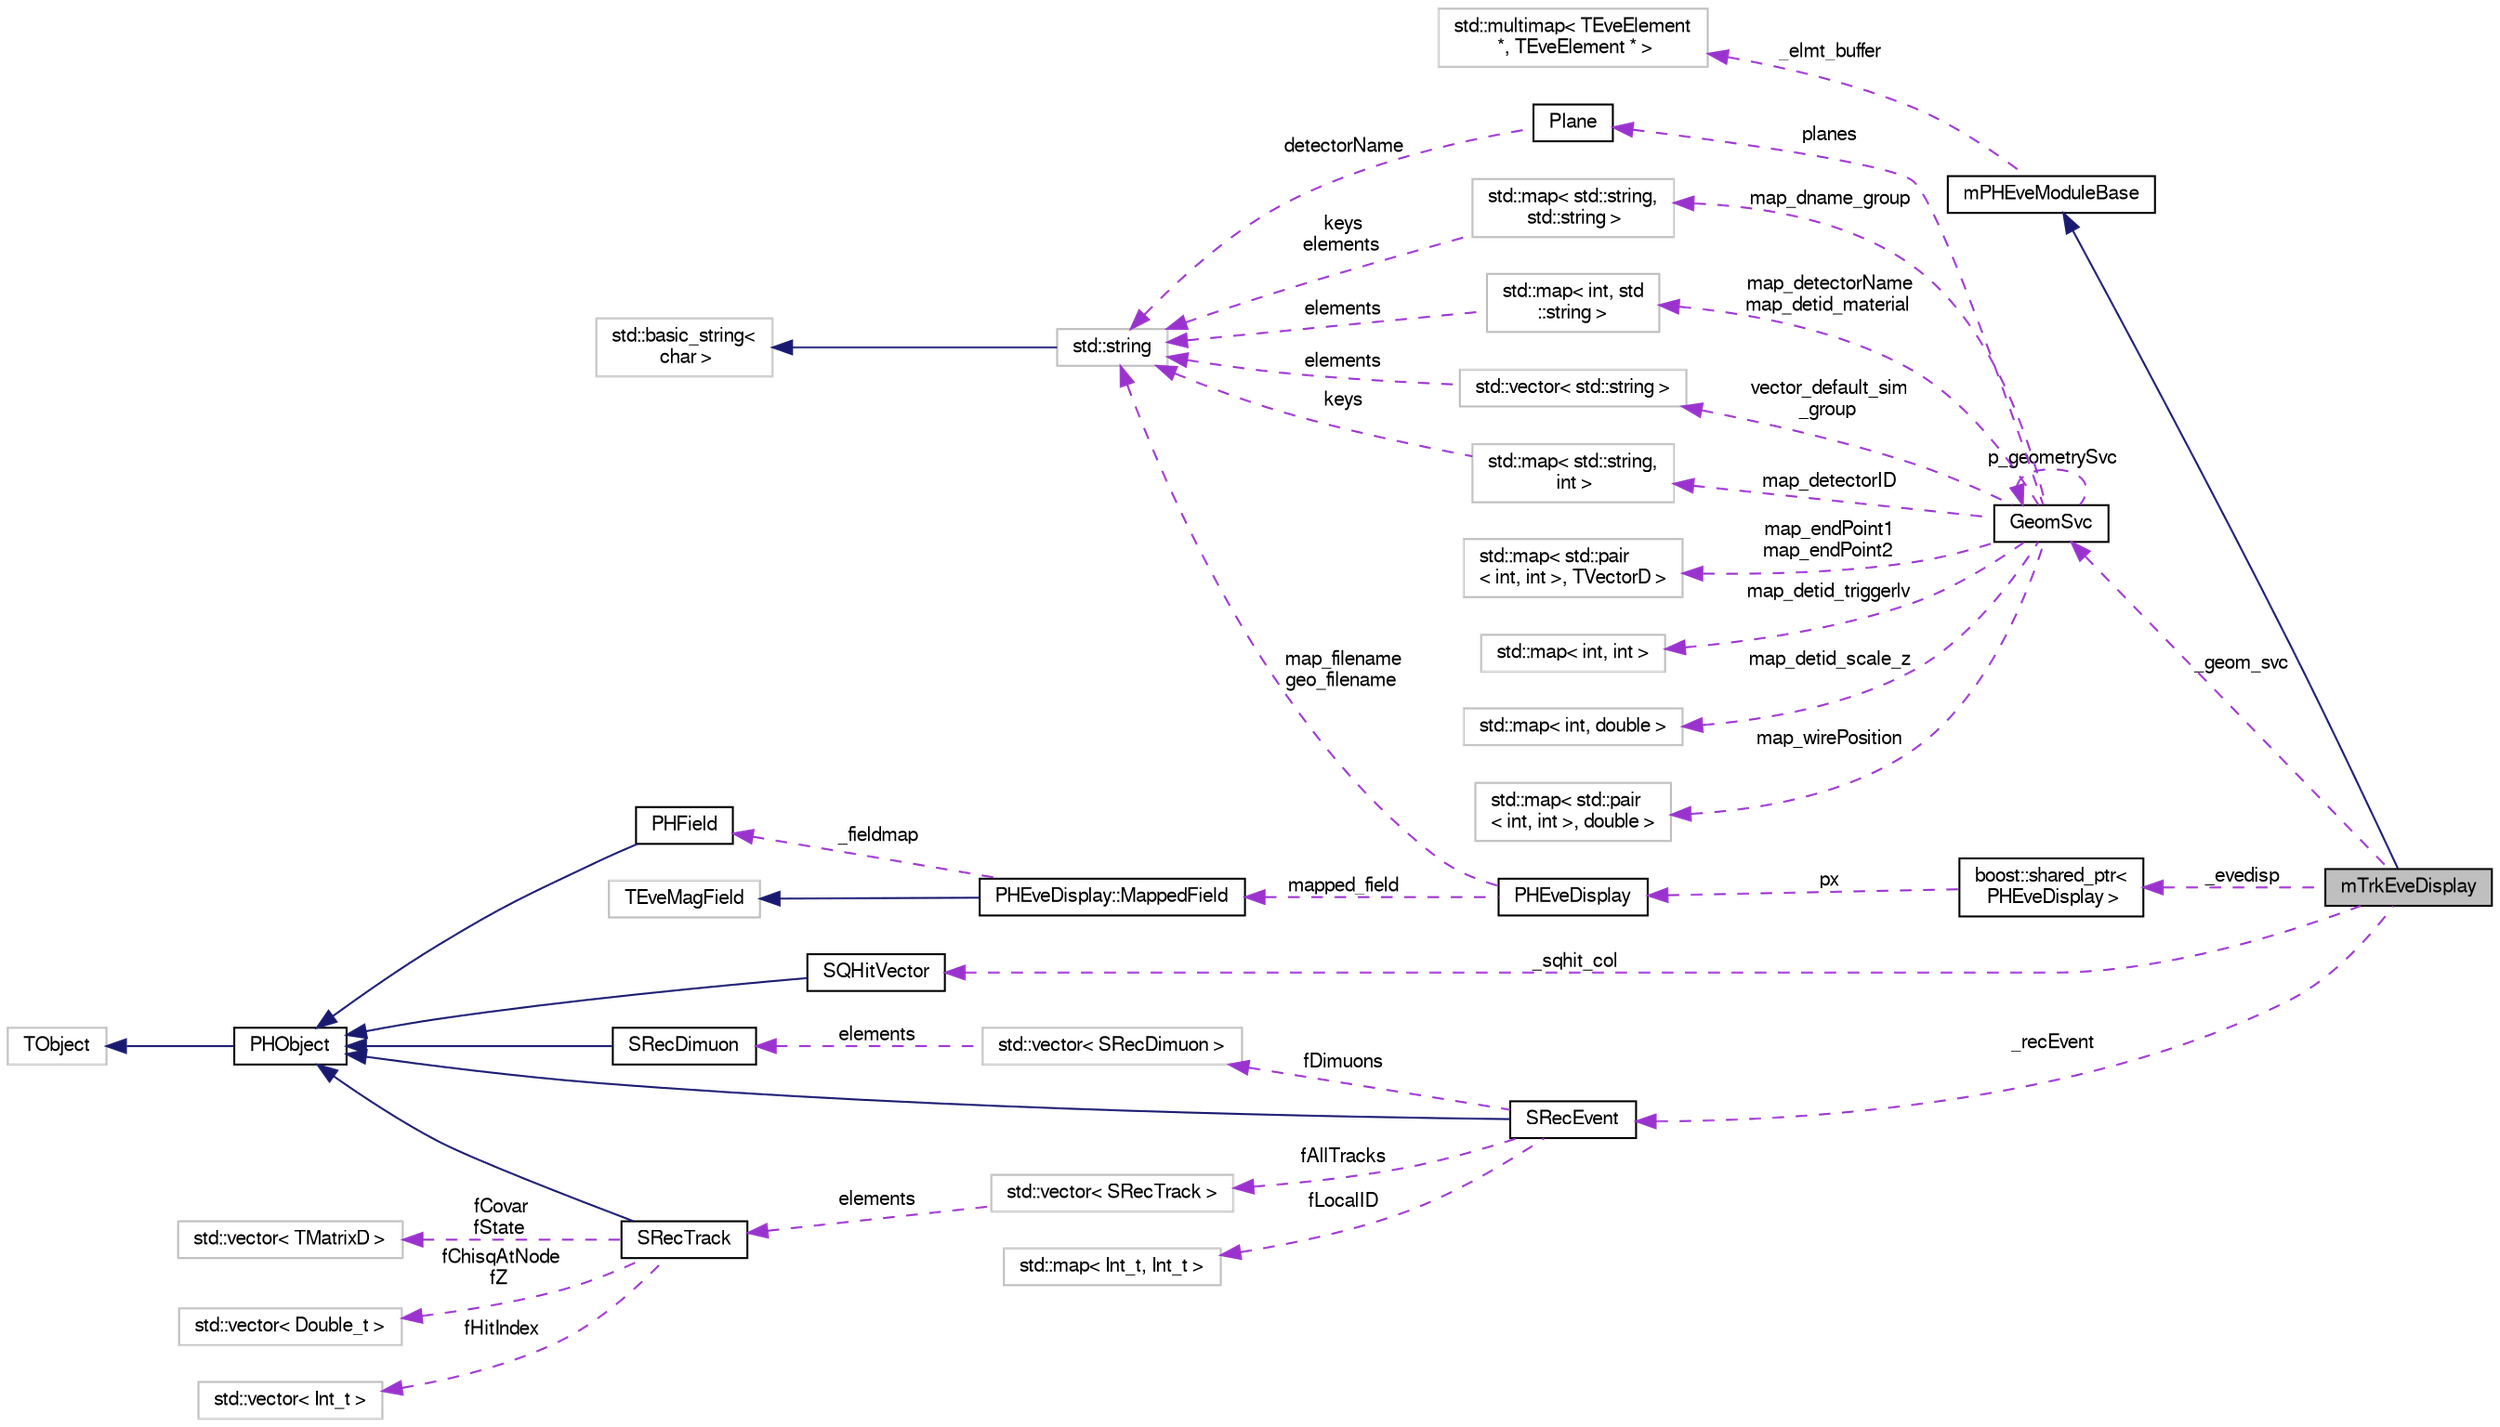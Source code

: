 digraph "mTrkEveDisplay"
{
  bgcolor="transparent";
  edge [fontname="FreeSans",fontsize="10",labelfontname="FreeSans",labelfontsize="10"];
  node [fontname="FreeSans",fontsize="10",shape=record];
  rankdir="LR";
  Node1 [label="mTrkEveDisplay",height=0.2,width=0.4,color="black", fillcolor="grey75", style="filled" fontcolor="black"];
  Node2 -> Node1 [dir="back",color="midnightblue",fontsize="10",style="solid",fontname="FreeSans"];
  Node2 [label="mPHEveModuleBase",height=0.2,width=0.4,color="black",URL="$d0/d41/classmPHEveModuleBase.html"];
  Node3 -> Node2 [dir="back",color="darkorchid3",fontsize="10",style="dashed",label=" _elmt_buffer" ,fontname="FreeSans"];
  Node3 [label="std::multimap\< TEveElement\l *, TEveElement * \>",height=0.2,width=0.4,color="grey75"];
  Node4 -> Node1 [dir="back",color="darkorchid3",fontsize="10",style="dashed",label=" _recEvent" ,fontname="FreeSans"];
  Node4 [label="SRecEvent",height=0.2,width=0.4,color="black",URL="$d5/d2f/classSRecEvent.html"];
  Node5 -> Node4 [dir="back",color="midnightblue",fontsize="10",style="solid",fontname="FreeSans"];
  Node5 [label="PHObject",height=0.2,width=0.4,color="black",URL="$d9/d24/classPHObject.html"];
  Node6 -> Node5 [dir="back",color="midnightblue",fontsize="10",style="solid",fontname="FreeSans"];
  Node6 [label="TObject",height=0.2,width=0.4,color="grey75"];
  Node7 -> Node4 [dir="back",color="darkorchid3",fontsize="10",style="dashed",label=" fAllTracks" ,fontname="FreeSans"];
  Node7 [label="std::vector\< SRecTrack \>",height=0.2,width=0.4,color="grey75"];
  Node8 -> Node7 [dir="back",color="darkorchid3",fontsize="10",style="dashed",label=" elements" ,fontname="FreeSans"];
  Node8 [label="SRecTrack",height=0.2,width=0.4,color="black",URL="$d6/db1/classSRecTrack.html"];
  Node5 -> Node8 [dir="back",color="midnightblue",fontsize="10",style="solid",fontname="FreeSans"];
  Node9 -> Node8 [dir="back",color="darkorchid3",fontsize="10",style="dashed",label=" fChisqAtNode\nfZ" ,fontname="FreeSans"];
  Node9 [label="std::vector\< Double_t \>",height=0.2,width=0.4,color="grey75"];
  Node10 -> Node8 [dir="back",color="darkorchid3",fontsize="10",style="dashed",label=" fHitIndex" ,fontname="FreeSans"];
  Node10 [label="std::vector\< Int_t \>",height=0.2,width=0.4,color="grey75"];
  Node11 -> Node8 [dir="back",color="darkorchid3",fontsize="10",style="dashed",label=" fCovar\nfState" ,fontname="FreeSans"];
  Node11 [label="std::vector\< TMatrixD \>",height=0.2,width=0.4,color="grey75"];
  Node12 -> Node4 [dir="back",color="darkorchid3",fontsize="10",style="dashed",label=" fDimuons" ,fontname="FreeSans"];
  Node12 [label="std::vector\< SRecDimuon \>",height=0.2,width=0.4,color="grey75"];
  Node13 -> Node12 [dir="back",color="darkorchid3",fontsize="10",style="dashed",label=" elements" ,fontname="FreeSans"];
  Node13 [label="SRecDimuon",height=0.2,width=0.4,color="black",URL="$d3/d07/classSRecDimuon.html"];
  Node5 -> Node13 [dir="back",color="midnightblue",fontsize="10",style="solid",fontname="FreeSans"];
  Node14 -> Node4 [dir="back",color="darkorchid3",fontsize="10",style="dashed",label=" fLocalID" ,fontname="FreeSans"];
  Node14 [label="std::map\< Int_t, Int_t \>",height=0.2,width=0.4,color="grey75"];
  Node15 -> Node1 [dir="back",color="darkorchid3",fontsize="10",style="dashed",label=" _evedisp" ,fontname="FreeSans"];
  Node15 [label="boost::shared_ptr\<\l PHEveDisplay \>",height=0.2,width=0.4,color="black",URL="$da/d18/classboost_1_1shared__ptr.html"];
  Node16 -> Node15 [dir="back",color="darkorchid3",fontsize="10",style="dashed",label=" px" ,fontname="FreeSans"];
  Node16 [label="PHEveDisplay",height=0.2,width=0.4,color="black",URL="$df/d41/classPHEveDisplay.html"];
  Node17 -> Node16 [dir="back",color="darkorchid3",fontsize="10",style="dashed",label=" mapped_field" ,fontname="FreeSans"];
  Node17 [label="PHEveDisplay::MappedField",height=0.2,width=0.4,color="black",URL="$db/d3c/classPHEveDisplay_1_1MappedField.html"];
  Node18 -> Node17 [dir="back",color="midnightblue",fontsize="10",style="solid",fontname="FreeSans"];
  Node18 [label="TEveMagField",height=0.2,width=0.4,color="grey75"];
  Node19 -> Node17 [dir="back",color="darkorchid3",fontsize="10",style="dashed",label=" _fieldmap" ,fontname="FreeSans"];
  Node19 [label="PHField",height=0.2,width=0.4,color="black",URL="$da/ddc/classPHField.html",tooltip="transient DST object for field storage and access "];
  Node5 -> Node19 [dir="back",color="midnightblue",fontsize="10",style="solid",fontname="FreeSans"];
  Node20 -> Node16 [dir="back",color="darkorchid3",fontsize="10",style="dashed",label=" map_filename\ngeo_filename" ,fontname="FreeSans"];
  Node20 [label="std::string",height=0.2,width=0.4,color="grey75",tooltip="STL class. "];
  Node21 -> Node20 [dir="back",color="midnightblue",fontsize="10",style="solid",fontname="FreeSans"];
  Node21 [label="std::basic_string\<\l char \>",height=0.2,width=0.4,color="grey75",tooltip="STL class. "];
  Node22 -> Node1 [dir="back",color="darkorchid3",fontsize="10",style="dashed",label=" _sqhit_col" ,fontname="FreeSans"];
  Node22 [label="SQHitVector",height=0.2,width=0.4,color="black",URL="$d9/dbc/classSQHitVector.html"];
  Node5 -> Node22 [dir="back",color="midnightblue",fontsize="10",style="solid",fontname="FreeSans"];
  Node23 -> Node1 [dir="back",color="darkorchid3",fontsize="10",style="dashed",label=" _geom_svc" ,fontname="FreeSans"];
  Node23 [label="GeomSvc",height=0.2,width=0.4,color="black",URL="$d0/da0/classGeomSvc.html"];
  Node24 -> Node23 [dir="back",color="darkorchid3",fontsize="10",style="dashed",label=" map_detectorID" ,fontname="FreeSans"];
  Node24 [label="std::map\< std::string,\l int \>",height=0.2,width=0.4,color="grey75"];
  Node20 -> Node24 [dir="back",color="darkorchid3",fontsize="10",style="dashed",label=" keys" ,fontname="FreeSans"];
  Node25 -> Node23 [dir="back",color="darkorchid3",fontsize="10",style="dashed",label=" map_endPoint1\nmap_endPoint2" ,fontname="FreeSans"];
  Node25 [label="std::map\< std::pair\l\< int, int \>, TVectorD \>",height=0.2,width=0.4,color="grey75"];
  Node26 -> Node23 [dir="back",color="darkorchid3",fontsize="10",style="dashed",label=" map_detid_triggerlv" ,fontname="FreeSans"];
  Node26 [label="std::map\< int, int \>",height=0.2,width=0.4,color="grey75"];
  Node27 -> Node23 [dir="back",color="darkorchid3",fontsize="10",style="dashed",label=" map_detid_scale_z" ,fontname="FreeSans"];
  Node27 [label="std::map\< int, double \>",height=0.2,width=0.4,color="grey75"];
  Node28 -> Node23 [dir="back",color="darkorchid3",fontsize="10",style="dashed",label=" planes" ,fontname="FreeSans"];
  Node28 [label="Plane",height=0.2,width=0.4,color="black",URL="$dc/d90/classPlane.html"];
  Node20 -> Node28 [dir="back",color="darkorchid3",fontsize="10",style="dashed",label=" detectorName" ,fontname="FreeSans"];
  Node23 -> Node23 [dir="back",color="darkorchid3",fontsize="10",style="dashed",label=" p_geometrySvc" ,fontname="FreeSans"];
  Node29 -> Node23 [dir="back",color="darkorchid3",fontsize="10",style="dashed",label=" map_dname_group" ,fontname="FreeSans"];
  Node29 [label="std::map\< std::string,\l std::string \>",height=0.2,width=0.4,color="grey75"];
  Node20 -> Node29 [dir="back",color="darkorchid3",fontsize="10",style="dashed",label=" keys\nelements" ,fontname="FreeSans"];
  Node30 -> Node23 [dir="back",color="darkorchid3",fontsize="10",style="dashed",label=" map_wirePosition" ,fontname="FreeSans"];
  Node30 [label="std::map\< std::pair\l\< int, int \>, double \>",height=0.2,width=0.4,color="grey75"];
  Node31 -> Node23 [dir="back",color="darkorchid3",fontsize="10",style="dashed",label=" map_detectorName\nmap_detid_material" ,fontname="FreeSans"];
  Node31 [label="std::map\< int, std\l::string \>",height=0.2,width=0.4,color="grey75"];
  Node20 -> Node31 [dir="back",color="darkorchid3",fontsize="10",style="dashed",label=" elements" ,fontname="FreeSans"];
  Node32 -> Node23 [dir="back",color="darkorchid3",fontsize="10",style="dashed",label=" vector_default_sim\l_group" ,fontname="FreeSans"];
  Node32 [label="std::vector\< std::string \>",height=0.2,width=0.4,color="grey75"];
  Node20 -> Node32 [dir="back",color="darkorchid3",fontsize="10",style="dashed",label=" elements" ,fontname="FreeSans"];
}
